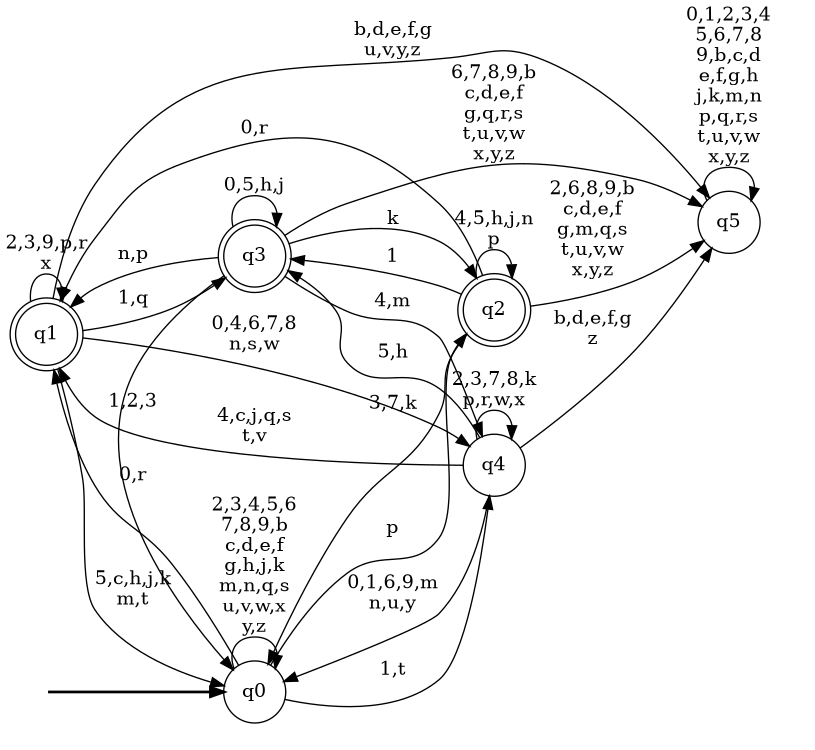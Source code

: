 digraph BlueStar {
__start0 [style = invis, shape = none, label = "", width = 0, height = 0];

rankdir=LR;
size="8,5";

s0 [style="filled", color="black", fillcolor="white" shape="circle", label="q0"];
s1 [style="rounded,filled", color="black", fillcolor="white" shape="doublecircle", label="q1"];
s2 [style="rounded,filled", color="black", fillcolor="white" shape="doublecircle", label="q2"];
s3 [style="rounded,filled", color="black", fillcolor="white" shape="doublecircle", label="q3"];
s4 [style="filled", color="black", fillcolor="white" shape="circle", label="q4"];
s5 [style="filled", color="black", fillcolor="white" shape="circle", label="q5"];
subgraph cluster_main { 
	graph [pad=".75", ranksep="0.15", nodesep="0.15"];
	 style=invis; 
	__start0 -> s0 [penwidth=2];
}
s0 -> s0 [label="2,3,4,5,6\n7,8,9,b\nc,d,e,f\ng,h,j,k\nm,n,q,s\nu,v,w,x\ny,z"];
s0 -> s1 [label="0,r"];
s0 -> s2 [label="p"];
s0 -> s4 [label="1,t"];
s1 -> s0 [label="5,c,h,j,k\nm,t"];
s1 -> s1 [label="2,3,9,p,r\nx"];
s1 -> s3 [label="1,q"];
s1 -> s4 [label="0,4,6,7,8\nn,s,w"];
s1 -> s5 [label="b,d,e,f,g\nu,v,y,z"];
s2 -> s0 [label="3,7,k"];
s2 -> s1 [label="0,r"];
s2 -> s2 [label="4,5,h,j,n\np"];
s2 -> s3 [label="1"];
s2 -> s5 [label="2,6,8,9,b\nc,d,e,f\ng,m,q,s\nt,u,v,w\nx,y,z"];
s3 -> s0 [label="1,2,3"];
s3 -> s1 [label="n,p"];
s3 -> s2 [label="k"];
s3 -> s3 [label="0,5,h,j"];
s3 -> s4 [label="4,m"];
s3 -> s5 [label="6,7,8,9,b\nc,d,e,f\ng,q,r,s\nt,u,v,w\nx,y,z"];
s4 -> s0 [label="0,1,6,9,m\nn,u,y"];
s4 -> s1 [label="4,c,j,q,s\nt,v"];
s4 -> s3 [label="5,h"];
s4 -> s4 [label="2,3,7,8,k\np,r,w,x"];
s4 -> s5 [label="b,d,e,f,g\nz"];
s5 -> s5 [label="0,1,2,3,4\n5,6,7,8\n9,b,c,d\ne,f,g,h\nj,k,m,n\np,q,r,s\nt,u,v,w\nx,y,z"];

}